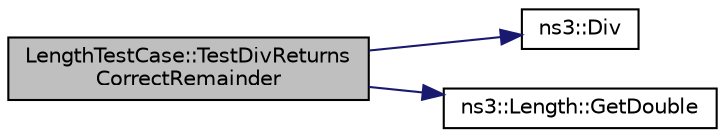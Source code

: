 digraph "LengthTestCase::TestDivReturnsCorrectRemainder"
{
 // LATEX_PDF_SIZE
  edge [fontname="Helvetica",fontsize="10",labelfontname="Helvetica",labelfontsize="10"];
  node [fontname="Helvetica",fontsize="10",shape=record];
  rankdir="LR";
  Node1 [label="LengthTestCase::TestDivReturns\lCorrectRemainder",height=0.2,width=0.4,color="black", fillcolor="grey75", style="filled", fontcolor="black",tooltip="Test Div function."];
  Node1 -> Node2 [color="midnightblue",fontsize="10",style="solid",fontname="Helvetica"];
  Node2 [label="ns3::Div",height=0.2,width=0.4,color="black", fillcolor="white", style="filled",URL="$group__length.html#ga4b3e43e699dd36d6ef3cee2c822e6fb0",tooltip="This function provides a string parsing method that does not rely on istream, which has been found to..."];
  Node1 -> Node3 [color="midnightblue",fontsize="10",style="solid",fontname="Helvetica"];
  Node3 [label="ns3::Length::GetDouble",height=0.2,width=0.4,color="black", fillcolor="white", style="filled",URL="$classns3_1_1_length.html#a3a2e6b71ceaf0370690099e5edb12372",tooltip="Current length value."];
}
